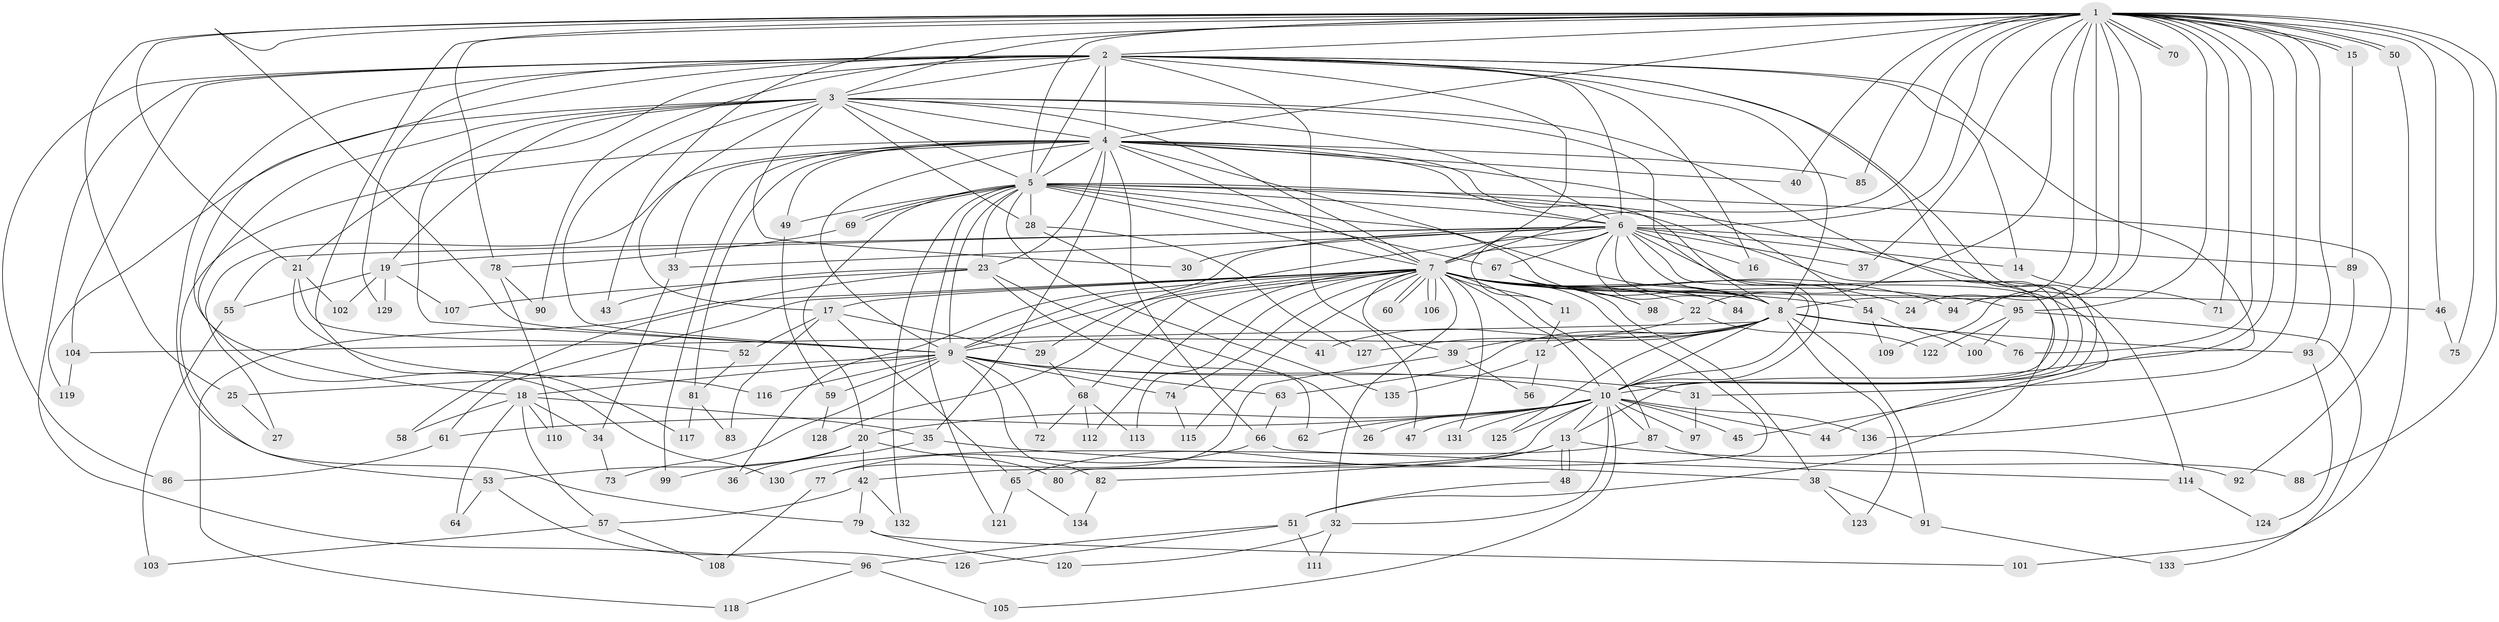 // coarse degree distribution, {32: 0.029411764705882353, 20: 0.029411764705882353, 16: 0.014705882352941176, 19: 0.04411764705882353, 22: 0.014705882352941176, 17: 0.014705882352941176, 4: 0.10294117647058823, 10: 0.014705882352941176, 3: 0.19117647058823528, 2: 0.39705882352941174, 7: 0.04411764705882353, 11: 0.014705882352941176, 6: 0.014705882352941176, 5: 0.058823529411764705, 1: 0.014705882352941176}
// Generated by graph-tools (version 1.1) at 2025/17/03/04/25 18:17:39]
// undirected, 136 vertices, 297 edges
graph export_dot {
graph [start="1"]
  node [color=gray90,style=filled];
  1;
  2;
  3;
  4;
  5;
  6;
  7;
  8;
  9;
  10;
  11;
  12;
  13;
  14;
  15;
  16;
  17;
  18;
  19;
  20;
  21;
  22;
  23;
  24;
  25;
  26;
  27;
  28;
  29;
  30;
  31;
  32;
  33;
  34;
  35;
  36;
  37;
  38;
  39;
  40;
  41;
  42;
  43;
  44;
  45;
  46;
  47;
  48;
  49;
  50;
  51;
  52;
  53;
  54;
  55;
  56;
  57;
  58;
  59;
  60;
  61;
  62;
  63;
  64;
  65;
  66;
  67;
  68;
  69;
  70;
  71;
  72;
  73;
  74;
  75;
  76;
  77;
  78;
  79;
  80;
  81;
  82;
  83;
  84;
  85;
  86;
  87;
  88;
  89;
  90;
  91;
  92;
  93;
  94;
  95;
  96;
  97;
  98;
  99;
  100;
  101;
  102;
  103;
  104;
  105;
  106;
  107;
  108;
  109;
  110;
  111;
  112;
  113;
  114;
  115;
  116;
  117;
  118;
  119;
  120;
  121;
  122;
  123;
  124;
  125;
  126;
  127;
  128;
  129;
  130;
  131;
  132;
  133;
  134;
  135;
  136;
  1 -- 2;
  1 -- 3;
  1 -- 4;
  1 -- 5;
  1 -- 6;
  1 -- 7;
  1 -- 8;
  1 -- 9;
  1 -- 10;
  1 -- 15;
  1 -- 15;
  1 -- 21;
  1 -- 22;
  1 -- 24;
  1 -- 25;
  1 -- 31;
  1 -- 37;
  1 -- 40;
  1 -- 43;
  1 -- 46;
  1 -- 50;
  1 -- 50;
  1 -- 70;
  1 -- 70;
  1 -- 71;
  1 -- 75;
  1 -- 76;
  1 -- 78;
  1 -- 85;
  1 -- 88;
  1 -- 93;
  1 -- 94;
  1 -- 95;
  1 -- 109;
  1 -- 117;
  2 -- 3;
  2 -- 4;
  2 -- 5;
  2 -- 6;
  2 -- 7;
  2 -- 8;
  2 -- 9;
  2 -- 10;
  2 -- 13;
  2 -- 14;
  2 -- 16;
  2 -- 44;
  2 -- 47;
  2 -- 79;
  2 -- 86;
  2 -- 90;
  2 -- 96;
  2 -- 104;
  2 -- 129;
  2 -- 130;
  3 -- 4;
  3 -- 5;
  3 -- 6;
  3 -- 7;
  3 -- 8;
  3 -- 9;
  3 -- 10;
  3 -- 17;
  3 -- 18;
  3 -- 19;
  3 -- 21;
  3 -- 28;
  3 -- 30;
  3 -- 119;
  4 -- 5;
  4 -- 6;
  4 -- 7;
  4 -- 8;
  4 -- 9;
  4 -- 10;
  4 -- 23;
  4 -- 27;
  4 -- 33;
  4 -- 35;
  4 -- 40;
  4 -- 49;
  4 -- 53;
  4 -- 54;
  4 -- 66;
  4 -- 81;
  4 -- 85;
  4 -- 99;
  5 -- 6;
  5 -- 7;
  5 -- 8;
  5 -- 9;
  5 -- 10;
  5 -- 20;
  5 -- 23;
  5 -- 28;
  5 -- 45;
  5 -- 49;
  5 -- 67;
  5 -- 69;
  5 -- 69;
  5 -- 92;
  5 -- 121;
  5 -- 132;
  5 -- 135;
  6 -- 7;
  6 -- 8;
  6 -- 9;
  6 -- 10;
  6 -- 11;
  6 -- 14;
  6 -- 16;
  6 -- 19;
  6 -- 29;
  6 -- 30;
  6 -- 33;
  6 -- 37;
  6 -- 51;
  6 -- 55;
  6 -- 67;
  6 -- 84;
  6 -- 89;
  6 -- 114;
  7 -- 8;
  7 -- 9;
  7 -- 10;
  7 -- 11;
  7 -- 17;
  7 -- 22;
  7 -- 24;
  7 -- 32;
  7 -- 36;
  7 -- 38;
  7 -- 39;
  7 -- 46;
  7 -- 54;
  7 -- 60;
  7 -- 60;
  7 -- 61;
  7 -- 68;
  7 -- 74;
  7 -- 80;
  7 -- 87;
  7 -- 94;
  7 -- 95;
  7 -- 98;
  7 -- 106;
  7 -- 106;
  7 -- 112;
  7 -- 113;
  7 -- 115;
  7 -- 118;
  7 -- 128;
  7 -- 131;
  8 -- 9;
  8 -- 10;
  8 -- 12;
  8 -- 39;
  8 -- 63;
  8 -- 76;
  8 -- 91;
  8 -- 93;
  8 -- 104;
  8 -- 123;
  8 -- 125;
  8 -- 127;
  9 -- 10;
  9 -- 18;
  9 -- 25;
  9 -- 31;
  9 -- 59;
  9 -- 63;
  9 -- 72;
  9 -- 73;
  9 -- 74;
  9 -- 82;
  9 -- 116;
  10 -- 13;
  10 -- 20;
  10 -- 26;
  10 -- 32;
  10 -- 42;
  10 -- 44;
  10 -- 45;
  10 -- 47;
  10 -- 61;
  10 -- 62;
  10 -- 87;
  10 -- 97;
  10 -- 105;
  10 -- 125;
  10 -- 131;
  10 -- 136;
  11 -- 12;
  12 -- 56;
  12 -- 135;
  13 -- 48;
  13 -- 48;
  13 -- 65;
  13 -- 82;
  13 -- 92;
  14 -- 71;
  15 -- 89;
  17 -- 29;
  17 -- 52;
  17 -- 65;
  17 -- 83;
  18 -- 34;
  18 -- 35;
  18 -- 57;
  18 -- 58;
  18 -- 64;
  18 -- 110;
  19 -- 55;
  19 -- 102;
  19 -- 107;
  19 -- 129;
  20 -- 42;
  20 -- 53;
  20 -- 80;
  20 -- 99;
  21 -- 52;
  21 -- 102;
  21 -- 116;
  22 -- 41;
  22 -- 122;
  23 -- 26;
  23 -- 43;
  23 -- 58;
  23 -- 62;
  23 -- 107;
  25 -- 27;
  28 -- 41;
  28 -- 127;
  29 -- 68;
  31 -- 97;
  32 -- 111;
  32 -- 120;
  33 -- 34;
  34 -- 73;
  35 -- 36;
  35 -- 38;
  38 -- 91;
  38 -- 123;
  39 -- 56;
  39 -- 77;
  42 -- 57;
  42 -- 79;
  42 -- 132;
  46 -- 75;
  48 -- 51;
  49 -- 59;
  50 -- 101;
  51 -- 96;
  51 -- 111;
  51 -- 126;
  52 -- 81;
  53 -- 64;
  53 -- 126;
  54 -- 100;
  54 -- 109;
  55 -- 103;
  57 -- 103;
  57 -- 108;
  59 -- 128;
  61 -- 86;
  63 -- 66;
  65 -- 121;
  65 -- 134;
  66 -- 77;
  66 -- 114;
  67 -- 84;
  67 -- 98;
  68 -- 72;
  68 -- 112;
  68 -- 113;
  69 -- 78;
  74 -- 115;
  77 -- 108;
  78 -- 90;
  78 -- 110;
  79 -- 101;
  79 -- 120;
  81 -- 83;
  81 -- 117;
  82 -- 134;
  87 -- 88;
  87 -- 130;
  89 -- 136;
  91 -- 133;
  93 -- 124;
  95 -- 100;
  95 -- 122;
  95 -- 133;
  96 -- 105;
  96 -- 118;
  104 -- 119;
  114 -- 124;
}
